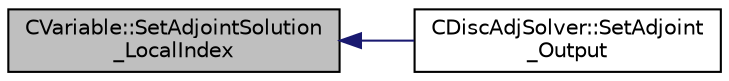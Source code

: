 digraph "CVariable::SetAdjointSolution_LocalIndex"
{
  edge [fontname="Helvetica",fontsize="10",labelfontname="Helvetica",labelfontsize="10"];
  node [fontname="Helvetica",fontsize="10",shape=record];
  rankdir="LR";
  Node4369 [label="CVariable::SetAdjointSolution\l_LocalIndex",height=0.2,width=0.4,color="black", fillcolor="grey75", style="filled", fontcolor="black"];
  Node4369 -> Node4370 [dir="back",color="midnightblue",fontsize="10",style="solid",fontname="Helvetica"];
  Node4370 [label="CDiscAdjSolver::SetAdjoint\l_Output",height=0.2,width=0.4,color="black", fillcolor="white", style="filled",URL="$class_c_disc_adj_solver.html#a853239f367f921866a73df8a4f33f475",tooltip="Sets the adjoint values of the output of the flow (+turb.) iteration before evaluation of the tape..."];
}
